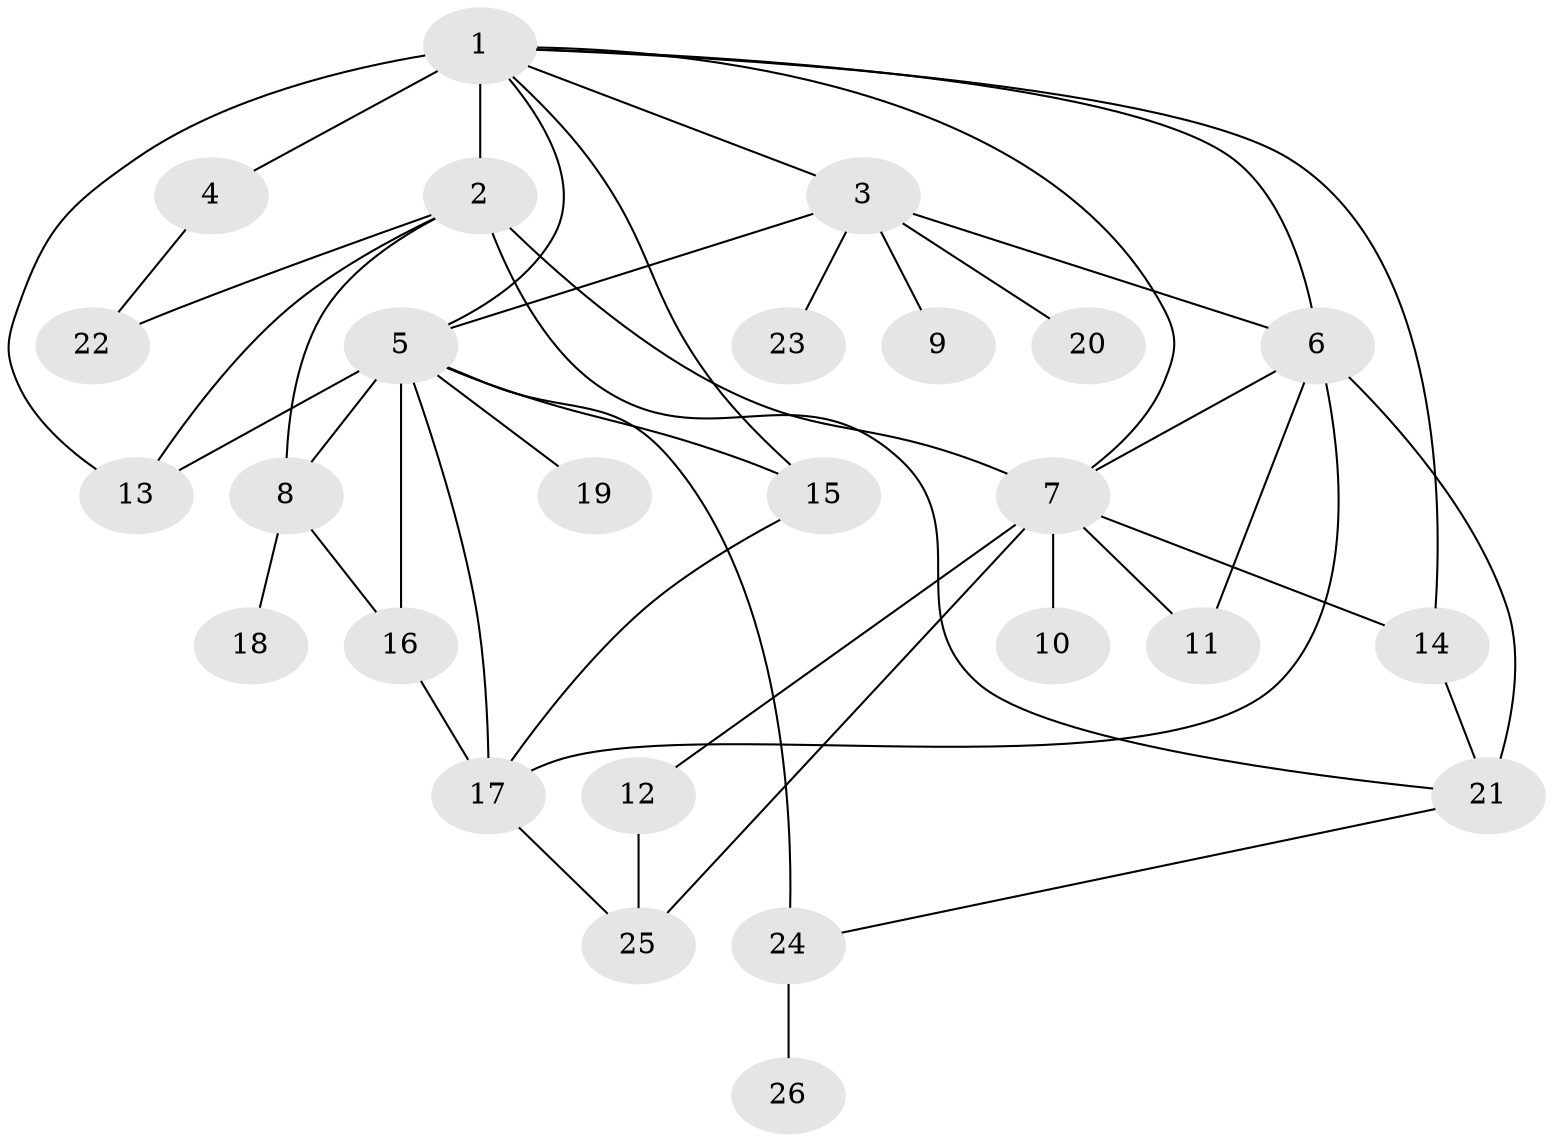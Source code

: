 // original degree distribution, {25: 0.012987012987012988, 1: 0.5194805194805194, 8: 0.012987012987012988, 3: 0.12987012987012986, 23: 0.012987012987012988, 12: 0.012987012987012988, 6: 0.03896103896103896, 2: 0.14285714285714285, 4: 0.06493506493506493, 5: 0.05194805194805195}
// Generated by graph-tools (version 1.1) at 2025/50/03/04/25 22:50:31]
// undirected, 26 vertices, 45 edges
graph export_dot {
  node [color=gray90,style=filled];
  1;
  2;
  3;
  4;
  5;
  6;
  7;
  8;
  9;
  10;
  11;
  12;
  13;
  14;
  15;
  16;
  17;
  18;
  19;
  20;
  21;
  22;
  23;
  24;
  25;
  26;
  1 -- 2 [weight=10.0];
  1 -- 3 [weight=1.0];
  1 -- 4 [weight=1.0];
  1 -- 5 [weight=1.0];
  1 -- 6 [weight=1.0];
  1 -- 7 [weight=2.0];
  1 -- 13 [weight=1.0];
  1 -- 14 [weight=1.0];
  1 -- 15 [weight=1.0];
  2 -- 7 [weight=1.0];
  2 -- 8 [weight=1.0];
  2 -- 13 [weight=1.0];
  2 -- 21 [weight=1.0];
  2 -- 22 [weight=1.0];
  3 -- 5 [weight=1.0];
  3 -- 6 [weight=1.0];
  3 -- 9 [weight=1.0];
  3 -- 20 [weight=1.0];
  3 -- 23 [weight=1.0];
  4 -- 22 [weight=1.0];
  5 -- 8 [weight=1.0];
  5 -- 13 [weight=1.0];
  5 -- 15 [weight=1.0];
  5 -- 16 [weight=8.0];
  5 -- 17 [weight=1.0];
  5 -- 19 [weight=1.0];
  5 -- 24 [weight=2.0];
  6 -- 7 [weight=1.0];
  6 -- 11 [weight=1.0];
  6 -- 17 [weight=1.0];
  6 -- 21 [weight=3.0];
  7 -- 10 [weight=4.0];
  7 -- 11 [weight=1.0];
  7 -- 12 [weight=1.0];
  7 -- 14 [weight=1.0];
  7 -- 25 [weight=2.0];
  8 -- 16 [weight=1.0];
  8 -- 18 [weight=1.0];
  12 -- 25 [weight=1.0];
  14 -- 21 [weight=1.0];
  15 -- 17 [weight=1.0];
  16 -- 17 [weight=1.0];
  17 -- 25 [weight=1.0];
  21 -- 24 [weight=1.0];
  24 -- 26 [weight=2.0];
}
